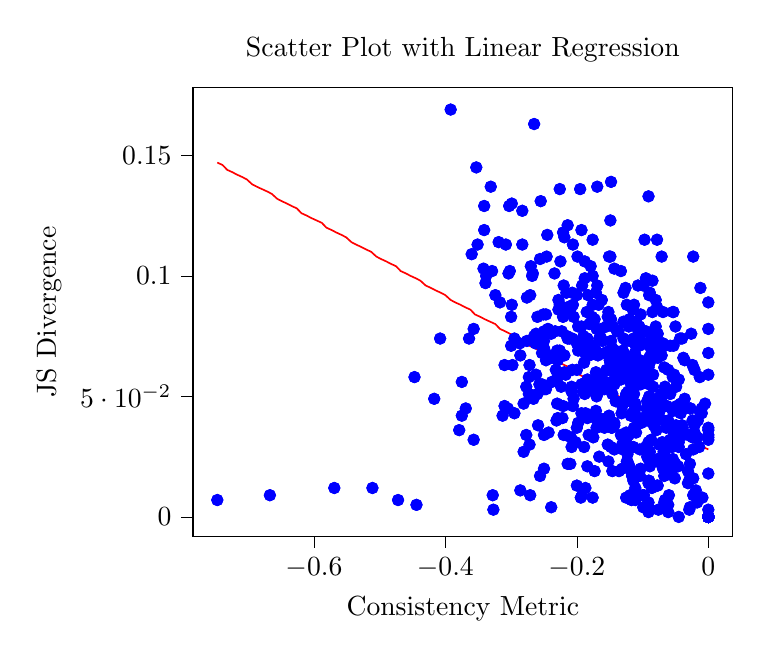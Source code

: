 % This file was created with tikzplotlib v0.10.1.
\begin{tikzpicture}

\definecolor{darkgray176}{RGB}{176,176,176}

\begin{axis}[
tick align=outside,
tick pos=left,
title={Scatter Plot with Linear Regression},
x grid style={darkgray176},
xlabel={Consistency Metric},
xmin=-0.784, xmax=0.037,
xtick style={color=black},
y grid style={darkgray176},
ylabel={JS Divergence},
ymin=-0.008, ymax=0.178,
ytick style={color=black}
]
\addplot [draw=blue, fill=blue, mark=*, only marks]
table{%
x  y
0 0
0 0
0 0
0 0
0 0
0 0
0 0
0 0
0 0
0 0
0 0
0 0
0 0
0 0
0 0
0 0
0 0
0 0
0 0
0 0
0 0
0 0
0 0
0 0
0 0
0 0
0 0
0 0
0 0
-0.26 0.083
-0.245 0.066
-0.099 0.061
-0.148 0.073
-0.052 0.033
-0.09 0.071
-0.124 0.088
-0.163 0.078
-0.095 0.099
-0.053 0.085
-0.193 0.119
-0.067 0.062
-0.103 0.076
-0.193 0.055
-0.221 0.118
-0.22 0.096
-0.351 0.113
-7.096e-10 0.068
-0.077 0.024
-0.095 0.041
-0.216 0.093
-0.078 0.087
-0.04 0.074
-0.112 0.043
-0.04 0.034
0 0.018
-0.077 0.013
-0.133 0.058
-0.152 0.061
-0.104 0.028
-0.23 0.069
-0.272 0.063
-0.277 0.034
-0.038 0.066
-0.129 0.081
-0.159 0.054
-0.253 0.055
-0.154 0.054
-0.179 0.104
-0.357 0.078
-0.263 0.072
-0.209 0.033
-0.126 0.095
-0.085 0.098
-0.324 0.092
-0.118 0.042
-0.247 0.053
-0.143 0.055
-0.14 0.062
-0.238 0.066
-0.067 0.051
-0.175 0.033
-0.131 0.03
-0.023 0.009
-0.192 0.009
-0.187 0.043
-0.118 0.073
-0.131 0.062
-0.283 0.127
-0.082 0.044
-0.171 0.093
-0.206 0.113
-0.221 0.083
-0.087 0.075
-0.228 0.09
-0.113 0.088
-0.228 0.086
-0.074 0.071
-0.08 0.09
-0.111 0.046
-0.119 0.073
-0.331 0.137
-0.192 0.096
-0.063 0.053
-0.077 0.046
-0.13 0.028
-0.112 0.072
-0.161 0.073
-0.09 0.092
-0.127 0.049
-0.019 0.011
-0.017 0.006
-0.119 0.009
-0.017 0.033
-0.028 0.045
-0.147 0.037
-0.146 0.07
-0.081 0.039
-0.217 0.034
-0.082 0.07
-0.182 0.054
-0.045 0.057
-0.109 0.055
-0.069 0.072
-0.136 0.062
-0.121 0.079
-0.15 0.065
-0.131 0.02
-0.08 0.079
-0.176 0.115
-0.05 0.079
-0.122 0.052
-0.166 0.025
-0.152 0.023
-0.142 0.062
-0.086 0.07
-0.083 0.073
-0.125 0.032
-0.098 0.009
-0.061 0.005
-0.194 0.008
-0.231 0.04
-0.132 0.063
-0.103 0.055
-0.088 0.067
-0.075 0.046
-0.176 0.1
-0.338 0.1
-0.299 0.088
-0.104 0.065
-0.302 0.102
-0.223 0.077
-0.169 0.096
-0.114 0.074
-0.118 0.062
-0.046 0.021
-0.023 0.108
-0.392 0.169
-0.173 0.082
-0.151 0.042
-0.17 0.037
-0.089 0.021
-0.093 0.048
-0.234 0.101
-0.093 0.072
-0.091 0.014
-0.11 0.035
-0.078 0.013
-0.091 0.006
-0.176 0.008
-0.273 0.058
-0.17 0.078
-0.089 0.093
-0.3 0.083
-0.298 0.063
-0.2 0.092
-0.069 0.085
-0.283 0.113
-0.12 0.082
-0.21 0.086
-0.116 0.08
-0.226 0.136
-0.276 0.091
-0.092 0.062
-0.189 0.029
-0.145 0.079
-0.084 0.073
-0.256 0.107
-0.071 0.108
-0.277 0.054
-0.208 0.052
-0.272 0.03
-0.125 0.051
-0.233 0.077
-0.062 0.039
-0.069 0.02
-0.111 0.012
-0.569 0.012
-0.26 0.083
-0.245 0.066
-0.099 0.061
-0.148 0.073
-0.052 0.033
-0.09 0.071
-0.124 0.088
-0.163 0.078
-0.095 0.099
-0.053 0.085
-0.193 0.119
-0.067 0.062
-0.103 0.076
-0.193 0.055
-0.221 0.118
-0.22 0.096
-0.351 0.113
-7.096e-10 0.068
-0.077 0.024
-0.095 0.041
-0.216 0.093
-0.078 0.087
-0.04 0.074
-0.112 0.043
-0.04 0.034
0 0.018
-0.077 0.013
-0.133 0.058
0 0
0 0
0 0
0 0
0 0
0 0
0 0
0 0
0 0
0 0
0 0
0 0
0 0
0 0
0 0
0 0
0 0
0 0
0 0
0 0
0 0
0 0
0 0
0 0
0 0
0 0
0 0
0 0
-0.219 0.06
-0.171 0.041
-0.169 0.052
-0.132 0.043
-0.184 0.021
-0.2 0.061
-0.149 0.068
-0.188 0.051
-0.417 0.049
-0.224 0.054
-0.155 0.079
-0.158 0.053
-0.021 0.035
-0.021 0.061
-0.012 0.043
-0.162 0.09
-0.186 0.067
-0.266 0.049
-0.147 0.037
-0.048 0.021
-0.139 0.067
-0.087 0.032
-0.123 0.023
-0.045 0.031
-0.116 0.018
-0.023 0.016
-0.117 0.007
-0.068 0.04
-0.247 0.084
-0.119 0.063
-0.133 0.102
-0.102 0.059
-9.123e-09 0.078
-0.308 0.113
-0.026 0.076
-0.226 0.068
-0.225 0.106
-0.143 0.103
-0.166 0.074
-0.05 0.035
-0.198 0.069
-0.107 0.096
-0.244 0.078
-0.265 0.163
-0.226 0.088
-0.066 0.071
-0.082 0.068
-0.016 0.04
-0.09 0.05
-0.042 0.043
-0.267 0.101
-6.268e-09 0.036
-0.054 0.036
-0.056 0.018
-0.187 0.012
-0.163 0.058
-0.129 0.093
-0.113 0.051
-0.09 0.066
-0.042 0.047
-0.079 0.036
-0.112 0.068
-0.049 0.054
-0.226 0.069
-0.036 0.065
-0.129 0.058
-0.167 0.088
-0.05 0.022
-0.17 0.05
-0.153 0.083
-0.052 0.059
-0.353 0.145
-0.027 0.045
-0.262 0.076
-0.102 0.039
-0.034 0.026
-0.253 0.068
-0.079 0.049
-0.222 0.041
-0.014 0.029
-0.095 0.029
-0.114 0.015
-0.06 0.009
-0.058 0.032
-0.299 0.13
-0.092 0.04
-0.084 0.059
-0.091 0.062
-0.206 0.088
-0.219 0.086
-0.246 0.108
-0.232 0.061
-0.193 0.079
-0.214 0.087
-0.097 0.115
5.322e-10 0.032
-0.085 0.085
-0.15 0.069
-0.125 0.073
-0.341 0.129
-0.066 0.054
-0.112 0.058
-0.111 0.045
-0.093 0.025
-0.11 0.066
-0.058 0.051
-0.077 0.066
-0.021 0.038
1.33e-09 0.033
-0.091 0.015
-0.271 0.009
-0.072 0.051
-0.303 0.129
-0.185 0.071
-0.165 0.056
-0.181 0.067
-0.071 0.067
-0.177 0.083
-0.304 0.101
-0.101 0.056
-0.152 0.085
-0.078 0.115
-0.148 0.139
-0.22 0.034
-0.25 0.07
-0.214 0.074
-0.229 0.058
-0.113 0.047
-0.27 0.104
-0.245 0.117
-0.262 0.059
-0.125 0.035
-0.139 0.068
-0.205 0.049
-0.133 0.034
-0.063 0.046
-0.114 0.029
-0.146 0.019
-0.511 0.012
-0.369 0.045
-0.152 0.061
-0.104 0.028
-0.23 0.069
-0.272 0.063
-0.277 0.034
-0.038 0.066
-0.129 0.081
-0.159 0.054
-0.253 0.055
-0.154 0.054
-0.179 0.104
-0.357 0.078
-0.263 0.072
-0.209 0.033
-0.126 0.095
-0.085 0.098
-0.324 0.092
-0.118 0.042
-0.247 0.053
-0.143 0.055
-0.14 0.062
-0.238 0.066
-0.067 0.051
-0.175 0.033
-0.131 0.03
-0.023 0.009
-0.192 0.009
-0.187 0.043
-0.219 0.06
-0.171 0.041
-0.169 0.052
-0.132 0.043
-0.184 0.021
-0.2 0.061
-0.149 0.068
-0.188 0.051
-0.417 0.049
-0.224 0.054
-0.155 0.079
-0.158 0.053
-0.021 0.035
-0.021 0.061
-0.012 0.043
-0.162 0.09
-0.186 0.067
-0.266 0.049
-0.147 0.037
-0.048 0.021
-0.139 0.067
-0.087 0.032
-0.123 0.023
-0.045 0.031
-0.116 0.018
-0.023 0.016
-0.117 0.007
-0.068 0.04
0 0
0 0
0 0
0 0
0 0
0 0
0 0
0 0
0 0
0 0
0 0
0 0
0 0
0 0
0 0
0 0
0 0
0 0
0 0
0 0
0 0
0 0
0 0
0 0
0 0
0 0
0 0
0 0
-0.229 0.065
-0.048 0.044
-0.255 0.131
-0.221 0.046
-0.198 0.079
-0.319 0.114
-0.176 0.071
-0.067 0.046
-0.143 0.061
-0.176 0.088
-0.215 0.075
-0.295 0.074
-0.171 0.069
-0.184 0.041
-0.163 0.056
-0.199 0.108
-0.31 0.046
-0.191 0.052
-0.249 0.069
-0.131 0.046
-0.005 0.047
-0.045 0.037
1.49e-08 0.089
-0.054 0.024
-0.123 0.026
-0.028 0.004
-0.286 0.011
-0.184 0.057
-0.26 0.051
-0.09 0.015
-0.163 0.074
-0.067 0.029
-0.173 0.019
-0.04 0.038
-0.01 0.043
-0.05 0.037
-0.083 0.023
-0.084 0.054
-0.2 0.072
-0.273 0.051
-0.121 0.034
-0.148 0.029
-0.06 0.022
-0.054 0.085
-0.036 0.049
-0.167 0.041
-0.01 0.045
-0.064 0.037
-0.075 0.03
-0.045 0.029
5.96e-09 0.034
-0.066 0.007
-0.078 0.023
-0.091 0.004
-0.111 0.007
-0.028 0.016
-0.339 0.097
-0.067 0.026
-0.239 0.076
-0.155 0.041
-0.408 0.074
-0.3 0.071
-0.207 0.093
-0.182 0.034
-0.071 0.048
-0.048 0.046
-0.181 0.08
-0.119 0.048
-0.103 0.084
-0.214 0.022
-0.182 0.055
-0.317 0.089
-0.2 0.037
-0.379 0.036
-0.198 0.039
-0.095 0.04
-0.031 0.034
-0.143 0.038
-0.054 0.058
-0.031 0.019
-0.092 0.027
-0.061 0.002
-0.328 0.009
-0.129 0.031
-0.36 0.109
-0.144 0.065
-0.247 0.065
-0.243 0.035
-0.156 0.056
-0.105 0.079
-0.211 0.086
-0.116 0.043
-0.286 0.067
-0.329 0.102
-0.271 0.092
-0.111 0.047
-0.153 0.03
-0.206 0.046
-0.137 0.077
-0.447 0.058
-0.188 0.106
-0.146 0.051
-0.024 0.033
-0.074 0.044
-0.25 0.02
-0.1 0.041
-0.07 0.031
-0.21 0.022
-0.1 0.009
-0.444 0.005
-0.375 0.042
-0.118 0.073
-0.131 0.062
-0.283 0.127
-0.082 0.044
-0.171 0.093
-0.206 0.113
-0.221 0.083
-0.087 0.075
-0.228 0.09
-0.113 0.088
-0.228 0.086
-0.074 0.071
-0.08 0.09
-0.111 0.046
-0.119 0.073
-0.331 0.137
-0.192 0.096
-0.063 0.053
-0.077 0.046
-0.13 0.028
-0.112 0.072
-0.161 0.073
-0.09 0.092
-0.127 0.049
-0.019 0.011
-0.017 0.006
-0.119 0.009
-0.017 0.033
-0.247 0.084
-0.119 0.063
-0.133 0.102
-0.102 0.059
-9.123e-09 0.078
-0.308 0.113
-0.026 0.076
-0.226 0.068
-0.225 0.106
-0.143 0.103
-0.166 0.074
-0.05 0.035
-0.198 0.069
-0.107 0.096
-0.244 0.078
-0.265 0.163
-0.226 0.088
-0.066 0.071
-0.082 0.068
-0.016 0.04
-0.09 0.05
-0.042 0.043
-0.267 0.101
-6.268e-09 0.036
-0.054 0.036
-0.056 0.018
-0.187 0.012
-0.163 0.058
-0.229 0.065
-0.048 0.044
-0.255 0.131
-0.221 0.046
-0.198 0.079
-0.319 0.114
-0.176 0.071
-0.067 0.046
-0.143 0.061
-0.176 0.088
-0.215 0.075
-0.295 0.074
-0.171 0.069
-0.184 0.041
-0.163 0.056
-0.199 0.108
-0.31 0.046
-0.191 0.052
-0.249 0.069
-0.131 0.046
-0.005 0.047
-0.045 0.037
1.49e-08 0.089
-0.054 0.024
-0.123 0.026
-0.028 0.004
-0.286 0.011
-0.184 0.057
0 0
0 0
0 0
0 0
0 0
0 0
0 0
0 0
0 0
0 0
0 0
0 0
0 0
0 0
0 0
0 0
0 0
0 0
0 0
0 0
0 0
0 0
0 0
0 0
0 0
0 0
0 0
0 0
-0.185 0.085
-0.117 0.042
-0.25 0.077
-0.12 0.021
-0.024 0.063
-0.077 0.076
-0.082 0.045
-0.043 0.074
-0.184 0.074
-0.129 0.074
-0.126 0.049
-0.028 0.022
-0.107 0.065
-0.048 0.037
-0.219 0.067
-0.149 0.064
-0.257 0.055
-0.171 0.044
-0.231 0.057
-0.136 0.019
-0.229 0.041
-0.061 0.04
-0.089 0.049
-0.067 0.017
-0.113 0.009
-0.076 0.003
-0.239 0.004
-0.175 0.057
-0.19 0.072
-0.038 0.034
-0.08 0.077
-0.143 0.028
-0.276 0.073
-0.12 0.052
-0.121 0.061
-0.152 0.061
-0.313 0.042
-0.164 0.074
-0.139 0.077
-0.112 0.054
-0.053 0.071
-0.049 0.038
-0.142 0.069
-0.089 0.064
-0.155 0.061
-0.113 0.037
-0.171 0.06
-0.071 0.024
0 0.037
-0.119 0.056
-0.107 0.062
-0.031 0.014
-0.051 0.016
1.49e-08 0.003
-0.099 0.004
-0.143 0.039
-0.13 0.069
-0.125 0.066
-0.099 0.096
-0.09 0.055
-0.106 0.077
-0.168 0.067
-0.11 0.081
-0.211 0.074
-0.341 0.119
-0.195 0.136
-0.188 0.099
-0.107 0.039
-0.105 0.071
-0.08 0.041
-0.167 0.054
-0.214 0.121
-0.095 0.077
-0.012 0.095
-0.364 0.074
-0.083 0.038
-0.19 0.075
-0.091 0.133
-0.063 0.031
-0.062 0.019
-0.067 0.006
-0.667 0.009
-0.375 0.056
-0.028 0.045
-0.147 0.037
-0.146 0.07
-0.081 0.039
-0.217 0.034
-0.082 0.07
-0.182 0.054
-0.045 0.057
-0.109 0.055
-0.069 0.072
-0.136 0.062
-0.121 0.079
-0.15 0.065
-0.131 0.02
-0.08 0.079
-0.176 0.115
-0.05 0.079
-0.122 0.052
-0.166 0.025
-0.152 0.023
-0.142 0.062
-0.086 0.07
-0.083 0.073
-0.125 0.032
-0.098 0.009
-0.061 0.005
-0.194 0.008
-0.231 0.04
-0.129 0.093
-0.113 0.051
-0.09 0.066
-0.042 0.047
-0.079 0.036
-0.112 0.068
-0.049 0.054
-0.226 0.069
-0.036 0.065
-0.129 0.058
-0.167 0.088
-0.05 0.022
-0.17 0.05
-0.153 0.083
-0.052 0.059
-0.353 0.145
-0.027 0.045
-0.262 0.076
-0.102 0.039
-0.034 0.026
-0.253 0.068
-0.079 0.049
-0.222 0.041
-0.014 0.029
-0.095 0.029
-0.114 0.015
-0.06 0.009
-0.058 0.032
-0.26 0.051
-0.09 0.015
-0.163 0.074
-0.067 0.029
-0.173 0.019
-0.04 0.038
-0.01 0.043
-0.05 0.037
-0.083 0.023
-0.084 0.054
-0.2 0.072
-0.273 0.051
-0.121 0.034
-0.148 0.029
-0.06 0.022
-0.054 0.085
-0.036 0.049
-0.167 0.041
-0.01 0.045
-0.064 0.037
-0.075 0.03
-0.045 0.029
5.96e-09 0.034
-0.066 0.007
-0.078 0.023
-0.091 0.004
-0.111 0.007
-0.028 0.016
-0.185 0.085
-0.117 0.042
-0.25 0.077
-0.12 0.021
-0.024 0.063
-0.077 0.076
-0.082 0.045
-0.043 0.074
-0.184 0.074
-0.129 0.074
-0.126 0.049
-0.028 0.022
-0.107 0.065
-0.048 0.037
-0.219 0.067
-0.149 0.064
-0.257 0.055
-0.171 0.044
-0.231 0.057
-0.136 0.019
-0.229 0.041
-0.061 0.04
-0.089 0.049
-0.067 0.017
-0.113 0.009
-0.076 0.003
-0.239 0.004
-0.175 0.057
0 0
0 0
0 0
0 0
0 0
0 0
0 0
0 0
0 0
0 0
0 0
0 0
0 0
0 0
0 0
0 0
0 0
0 0
0 0
0 0
0 0
0 0
0 0
0 0
0 0
0 0
0 0
0 0
0 0
-0.085 0.044
-0.068 0.027
-0.106 0.077
-0.103 0.02
-0.25 0.073
-0.193 0.043
-0.287 0.072
-0.143 0.057
-0.31 0.063
3.406e-09 0.059
-0.094 0.045
-0.027 0.034
-0.054 0.044
-0.104 0.017
-0.07 0.047
-0.217 0.059
-0.158 0.037
-0.295 0.043
-0.259 0.038
-0.009 0.008
-0.089 0.027
-0.061 0.061
-0.08 0.046
-0.045 0
-0.086 0.012
-0.029 0.003
-0.091 0.002
-0.327 0.003
-0.357 0.032
-0.148 0.082
-0.128 0.067
-0.251 0.084
-0.06 0.029
-0.013 0.058
-0.089 0.059
-0.265 0.075
-0.208 0.054
-0.106 0.074
-0.149 0.123
-0.115 0.086
-0.091 0.024
-0.167 0.052
-0.023 0.028
-0.185 0.052
-0.268 0.1
-0.205 0.083
-0.183 0.092
-0.305 0.045
-0.024 0.04
-0.091 0.031
-0.208 0.029
-0.133 0.057
-0.055 0.029
-0.2 0.013
-0.017 0.008
-0.472 0.007
-0.281 0.027
-0.132 0.063
-0.103 0.055
-0.088 0.067
-0.075 0.046
-0.176 0.1
-0.338 0.1
-0.299 0.088
-0.104 0.065
-0.302 0.102
-0.223 0.077
-0.169 0.096
-0.114 0.074
-0.118 0.062
-0.046 0.021
-0.023 0.108
-0.392 0.169
-0.173 0.082
-0.151 0.042
-0.17 0.037
-0.089 0.021
-0.093 0.048
-0.234 0.101
-0.093 0.072
-0.091 0.014
-0.11 0.035
-0.078 0.013
-0.091 0.006
-0.176 0.008
-0.273 0.058
-0.299 0.13
-0.092 0.04
-0.084 0.059
-0.091 0.062
-0.206 0.088
-0.219 0.086
-0.246 0.108
-0.232 0.061
-0.193 0.079
-0.214 0.087
-0.097 0.115
5.322e-10 0.032
-0.085 0.085
-0.15 0.069
-0.125 0.073
-0.341 0.129
-0.066 0.054
-0.112 0.058
-0.111 0.045
-0.093 0.025
-0.11 0.066
-0.058 0.051
-0.077 0.066
-0.021 0.038
1.33e-09 0.033
-0.091 0.015
-0.271 0.009
-0.072 0.051
-0.339 0.097
-0.067 0.026
-0.239 0.076
-0.155 0.041
-0.408 0.074
-0.3 0.071
-0.207 0.093
-0.182 0.034
-0.071 0.048
-0.048 0.046
-0.181 0.08
-0.119 0.048
-0.103 0.084
-0.214 0.022
-0.182 0.055
-0.317 0.089
-0.2 0.037
-0.379 0.036
-0.198 0.039
-0.095 0.04
-0.031 0.034
-0.143 0.038
-0.054 0.058
-0.031 0.019
-0.092 0.027
-0.061 0.002
-0.328 0.009
-0.129 0.031
-0.19 0.072
-0.038 0.034
-0.08 0.077
-0.143 0.028
-0.276 0.073
-0.12 0.052
-0.121 0.061
-0.152 0.061
-0.313 0.042
-0.164 0.074
-0.139 0.077
-0.112 0.054
-0.053 0.071
-0.049 0.038
-0.142 0.069
-0.089 0.064
-0.155 0.061
-0.113 0.037
-0.171 0.06
-0.071 0.024
0 0.037
-0.119 0.056
-0.107 0.062
-0.031 0.014
-0.051 0.016
1.49e-08 0.003
-0.099 0.004
-0.143 0.039
-0.085 0.044
-0.068 0.027
-0.106 0.077
-0.103 0.02
-0.25 0.073
-0.193 0.043
-0.287 0.072
-0.143 0.057
-0.31 0.063
-3.406e-09 0.059
-0.094 0.045
-0.027 0.034
-0.054 0.044
-0.104 0.017
-0.07 0.047
-0.217 0.059
-0.158 0.037
-0.295 0.043
-0.259 0.038
-0.009 0.008
-0.089 0.027
-0.061 0.061
-0.08 0.046
-0.045 0
-0.086 0.012
-0.029 0.003
-0.091 0.002
-0.327 0.003
-0.357 0.032
0 0
0 0
0 0
0 0
0 0
0 0
0 0
0 0
0 0
0 0
0 0
0 0
0 0
0 0
0 0
0 0
0 0
0 0
0 0
0 0
0 0
0 0
0 0
0 0
0 0
0 0
0 0
0 0
0 0
-0.058 0.071
-0.189 0.064
-0.256 0.017
-0.281 0.047
-0.236 0.067
-0.23 0.047
-0.207 0.074
-0.168 0.041
-0.151 0.108
-0.169 0.137
-0.342 0.103
-0.25 0.034
-0.15 0.054
-0.124 0.023
-0.141 0.048
-0.149 0.108
-0.207 0.061
-0.219 0.116
-0.238 0.056
-0.167 0.04
-0.202 0.031
-0.25 0.053
-0.158 0.068
-0.039 0.037
-0.116 0.017
-0.125 0.008
-0.747 0.007
-0.17 0.078
-0.089 0.093
-0.3 0.083
-0.298 0.063
-0.2 0.092
-0.069 0.085
-0.283 0.113
-0.12 0.082
-0.21 0.086
-0.116 0.08
-0.226 0.136
-0.276 0.091
-0.092 0.062
-0.189 0.029
-0.145 0.079
-0.084 0.073
-0.256 0.107
-0.071 0.108
-0.277 0.054
-0.208 0.052
-0.272 0.03
-0.125 0.051
-0.233 0.077
-0.062 0.039
-0.069 0.02
-0.111 0.012
-0.569 0.012
-0.303 0.129
-0.185 0.071
-0.165 0.056
-0.181 0.067
-0.071 0.067
-0.177 0.083
-0.304 0.101
-0.101 0.056
-0.152 0.085
-0.078 0.115
-0.148 0.139
-0.22 0.034
-0.25 0.07
-0.214 0.074
-0.229 0.058
-0.113 0.047
-0.27 0.104
-0.245 0.117
-0.262 0.059
-0.125 0.035
-0.139 0.068
-0.205 0.049
-0.133 0.034
-0.063 0.046
-0.114 0.029
-0.146 0.019
-0.511 0.012
-0.369 0.045
-0.36 0.109
-0.144 0.065
-0.247 0.065
-0.243 0.035
-0.156 0.056
-0.105 0.079
-0.211 0.086
-0.116 0.043
-0.286 0.067
-0.329 0.102
-0.271 0.092
-0.111 0.047
-0.153 0.03
-0.206 0.046
-0.137 0.077
-0.447 0.058
-0.188 0.106
-0.146 0.051
-0.024 0.033
-0.074 0.044
-0.25 0.02
-0.1 0.041
-0.07 0.031
-0.21 0.022
-0.1 0.009
-0.444 0.005
-0.375 0.042
-0.13 0.069
-0.125 0.066
-0.099 0.096
-0.09 0.055
-0.106 0.077
-0.168 0.067
-0.11 0.081
-0.211 0.074
-0.341 0.119
-0.195 0.136
-0.188 0.099
-0.107 0.039
-0.105 0.071
-0.08 0.041
-0.167 0.054
-0.214 0.121
-0.095 0.077
-0.012 0.095
-0.364 0.074
-0.083 0.038
-0.19 0.075
-0.091 0.133
-0.063 0.031
-0.062 0.019
-0.067 0.006
-0.667 0.009
-0.375 0.056
-0.148 0.082
-0.128 0.067
-0.251 0.084
-0.06 0.029
-0.013 0.058
-0.089 0.059
-0.265 0.075
-0.208 0.054
-0.106 0.074
-0.149 0.123
-0.115 0.086
-0.091 0.024
-0.167 0.052
-0.023 0.028
-0.185 0.052
-0.268 0.1
-0.205 0.083
-0.183 0.092
-0.305 0.045
-0.024 0.04
-0.091 0.031
-0.208 0.029
-0.133 0.057
-0.055 0.029
-0.2 0.013
-0.017 0.008
-0.472 0.007
-0.281 0.027
-0.058 0.071
-0.189 0.064
-0.256 0.017
-0.281 0.047
-0.236 0.067
-0.23 0.047
-0.207 0.074
-0.168 0.041
-0.151 0.108
-0.169 0.137
-0.342 0.103
-0.25 0.034
-0.15 0.054
-0.124 0.023
-0.141 0.048
-0.149 0.108
-0.207 0.061
-0.219 0.116
-0.238 0.056
-0.167 0.04
-0.202 0.031
-0.25 0.053
-0.158 0.068
-0.039 0.037
-0.116 0.017
-0.125 0.008
-0.747 0.007
0 0
0 0
0 0
0 0
0 0
0 0
0 0
0 0
0 0
0 0
0 0
0 0
0 0
0 0
0 0
0 0
0 0
0 0
0 0
0 0
0 0
0 0
0 0
0 0
0 0
0 0
0 0
0 0
};
\addplot [semithick, red]
table {%
-0.747 0.147
-0.739 0.146
-0.732 0.144
-0.724 0.143
-0.717 0.142
-0.709 0.141
-0.702 0.14
-0.694 0.138
-0.687 0.137
-0.679 0.136
-0.671 0.135
-0.664 0.134
-0.656 0.132
-0.649 0.131
-0.641 0.13
-0.634 0.129
-0.626 0.128
-0.619 0.126
-0.611 0.125
-0.604 0.124
-0.596 0.123
-0.588 0.122
-0.581 0.12
-0.573 0.119
-0.566 0.118
-0.558 0.117
-0.551 0.116
-0.543 0.114
-0.536 0.113
-0.528 0.112
-0.521 0.111
-0.513 0.11
-0.505 0.108
-0.498 0.107
-0.49 0.106
-0.483 0.105
-0.475 0.104
-0.468 0.102
-0.46 0.101
-0.453 0.1
-0.445 0.099
-0.438 0.098
-0.43 0.096
-0.422 0.095
-0.415 0.094
-0.407 0.093
-0.4 0.092
-0.392 0.09
-0.385 0.089
-0.377 0.088
-0.37 0.087
-0.362 0.086
-0.355 0.084
-0.347 0.083
-0.34 0.082
-0.332 0.081
-0.324 0.08
-0.317 0.078
-0.309 0.077
-0.302 0.076
-0.294 0.075
-0.287 0.074
-0.279 0.072
-0.272 0.071
-0.264 0.07
-0.257 0.069
-0.249 0.068
-0.241 0.066
-0.234 0.065
-0.226 0.064
-0.219 0.063
-0.211 0.062
-0.204 0.06
-0.196 0.059
-0.189 0.058
-0.181 0.057
-0.174 0.056
-0.166 0.054
-0.158 0.053
-0.151 0.052
-0.143 0.051
-0.136 0.05
-0.128 0.048
-0.121 0.047
-0.113 0.046
-0.106 0.045
-0.098 0.044
-0.091 0.042
-0.083 0.041
-0.075 0.04
-0.068 0.039
-0.06 0.038
-0.053 0.036
-0.045 0.035
-0.038 0.034
-0.03 0.033
-0.023 0.031
-0.015 0.03
-0.008 0.029
1.49e-08 0.028
};
\end{axis}

\end{tikzpicture}
